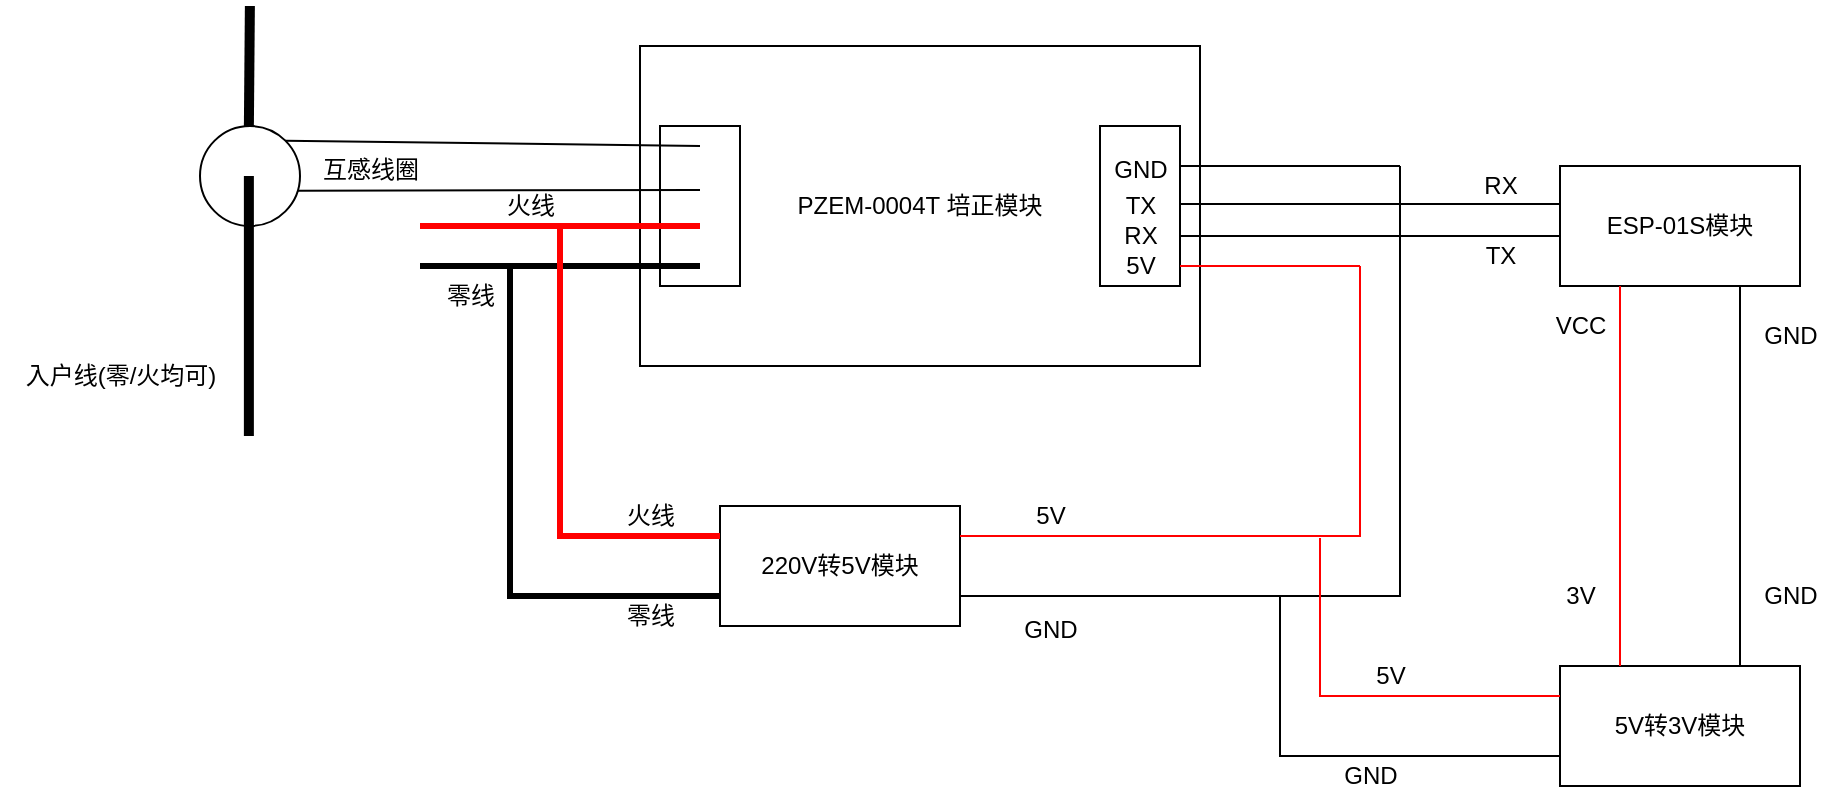 <mxfile version="20.8.20" type="github">
  <diagram name="第 1 页" id="Lntknp9k6hRy_xTv5RLL">
    <mxGraphModel dx="2154" dy="851" grid="1" gridSize="10" guides="1" tooltips="1" connect="1" arrows="1" fold="1" page="1" pageScale="1" pageWidth="827" pageHeight="1169" math="0" shadow="0">
      <root>
        <mxCell id="0" />
        <mxCell id="1" parent="0" />
        <mxCell id="I7-PQ7A9hoyi_Go-iEmm-3" value="PZEM-0004T 培正模块" style="rounded=0;whiteSpace=wrap;html=1;" vertex="1" parent="1">
          <mxGeometry x="240" y="180" width="280" height="160" as="geometry" />
        </mxCell>
        <mxCell id="I7-PQ7A9hoyi_Go-iEmm-4" value="" style="rounded=0;whiteSpace=wrap;html=1;" vertex="1" parent="1">
          <mxGeometry x="470" y="220" width="40" height="80" as="geometry" />
        </mxCell>
        <mxCell id="I7-PQ7A9hoyi_Go-iEmm-5" value="" style="rounded=0;whiteSpace=wrap;html=1;" vertex="1" parent="1">
          <mxGeometry x="250" y="220" width="40" height="80" as="geometry" />
        </mxCell>
        <mxCell id="I7-PQ7A9hoyi_Go-iEmm-1" value="" style="endArrow=none;html=1;rounded=0;strokeWidth=3;strokeColor=#FF0000;" edge="1" parent="1">
          <mxGeometry width="50" height="50" relative="1" as="geometry">
            <mxPoint x="130" y="270" as="sourcePoint" />
            <mxPoint x="270" y="270" as="targetPoint" />
          </mxGeometry>
        </mxCell>
        <mxCell id="I7-PQ7A9hoyi_Go-iEmm-2" value="" style="endArrow=none;html=1;rounded=0;strokeWidth=3;" edge="1" parent="1">
          <mxGeometry width="50" height="50" relative="1" as="geometry">
            <mxPoint x="130" y="290" as="sourcePoint" />
            <mxPoint x="270" y="290" as="targetPoint" />
          </mxGeometry>
        </mxCell>
        <mxCell id="I7-PQ7A9hoyi_Go-iEmm-7" value="" style="endArrow=none;html=1;rounded=0;strokeWidth=1;exitX=0.964;exitY=0.647;exitDx=0;exitDy=0;exitPerimeter=0;" edge="1" parent="1" source="I7-PQ7A9hoyi_Go-iEmm-9">
          <mxGeometry width="50" height="50" relative="1" as="geometry">
            <mxPoint x="150" y="250" as="sourcePoint" />
            <mxPoint x="270" y="252" as="targetPoint" />
          </mxGeometry>
        </mxCell>
        <mxCell id="I7-PQ7A9hoyi_Go-iEmm-8" value="" style="endArrow=none;html=1;rounded=0;strokeWidth=1;exitX=1;exitY=0;exitDx=0;exitDy=0;" edge="1" parent="1" source="I7-PQ7A9hoyi_Go-iEmm-9">
          <mxGeometry width="50" height="50" relative="1" as="geometry">
            <mxPoint x="50" y="230" as="sourcePoint" />
            <mxPoint x="270" y="230" as="targetPoint" />
          </mxGeometry>
        </mxCell>
        <mxCell id="I7-PQ7A9hoyi_Go-iEmm-9" value="" style="ellipse;whiteSpace=wrap;html=1;aspect=fixed;" vertex="1" parent="1">
          <mxGeometry x="20" y="220" width="50" height="50" as="geometry" />
        </mxCell>
        <mxCell id="I7-PQ7A9hoyi_Go-iEmm-11" value="零线" style="text;html=1;align=center;verticalAlign=middle;resizable=0;points=[];autosize=1;strokeColor=none;fillColor=none;" vertex="1" parent="1">
          <mxGeometry x="130" y="290" width="50" height="30" as="geometry" />
        </mxCell>
        <mxCell id="I7-PQ7A9hoyi_Go-iEmm-13" value="火线" style="text;html=1;align=center;verticalAlign=middle;resizable=0;points=[];autosize=1;strokeColor=none;fillColor=none;" vertex="1" parent="1">
          <mxGeometry x="160" y="245" width="50" height="30" as="geometry" />
        </mxCell>
        <mxCell id="I7-PQ7A9hoyi_Go-iEmm-15" value="互感线圈" style="text;html=1;align=center;verticalAlign=middle;resizable=0;points=[];autosize=1;strokeColor=none;fillColor=none;" vertex="1" parent="1">
          <mxGeometry x="70" y="227" width="70" height="30" as="geometry" />
        </mxCell>
        <mxCell id="I7-PQ7A9hoyi_Go-iEmm-18" value="" style="endArrow=none;html=1;rounded=0;strokeColor=#000000;strokeWidth=5;" edge="1" parent="1">
          <mxGeometry width="50" height="50" relative="1" as="geometry">
            <mxPoint x="44.44" y="375" as="sourcePoint" />
            <mxPoint x="44.44" y="245" as="targetPoint" />
          </mxGeometry>
        </mxCell>
        <mxCell id="I7-PQ7A9hoyi_Go-iEmm-19" value="" style="endArrow=none;html=1;rounded=0;strokeColor=#000000;strokeWidth=5;" edge="1" parent="1">
          <mxGeometry width="50" height="50" relative="1" as="geometry">
            <mxPoint x="44.44" y="220" as="sourcePoint" />
            <mxPoint x="44.94" y="160" as="targetPoint" />
          </mxGeometry>
        </mxCell>
        <mxCell id="I7-PQ7A9hoyi_Go-iEmm-20" value="入户线(零/火均可)" style="text;html=1;align=center;verticalAlign=middle;resizable=0;points=[];autosize=1;strokeColor=none;fillColor=none;" vertex="1" parent="1">
          <mxGeometry x="-80" y="330" width="120" height="30" as="geometry" />
        </mxCell>
        <mxCell id="I7-PQ7A9hoyi_Go-iEmm-23" value="" style="endArrow=none;html=1;rounded=0;strokeColor=#000000;strokeWidth=1;exitX=1;exitY=0.25;exitDx=0;exitDy=0;" edge="1" parent="1" source="I7-PQ7A9hoyi_Go-iEmm-4">
          <mxGeometry width="50" height="50" relative="1" as="geometry">
            <mxPoint x="490" y="199.289" as="sourcePoint" />
            <mxPoint x="620" y="240" as="targetPoint" />
          </mxGeometry>
        </mxCell>
        <mxCell id="I7-PQ7A9hoyi_Go-iEmm-24" value="" style="endArrow=none;html=1;rounded=0;strokeColor=#000000;strokeWidth=1;exitX=1;exitY=0.25;exitDx=0;exitDy=0;" edge="1" parent="1">
          <mxGeometry width="50" height="50" relative="1" as="geometry">
            <mxPoint x="510" y="259" as="sourcePoint" />
            <mxPoint x="700" y="259" as="targetPoint" />
          </mxGeometry>
        </mxCell>
        <mxCell id="I7-PQ7A9hoyi_Go-iEmm-25" value="" style="endArrow=none;html=1;rounded=0;strokeColor=#000000;strokeWidth=1;exitX=1;exitY=0.25;exitDx=0;exitDy=0;" edge="1" parent="1">
          <mxGeometry width="50" height="50" relative="1" as="geometry">
            <mxPoint x="510" y="275" as="sourcePoint" />
            <mxPoint x="700" y="275" as="targetPoint" />
          </mxGeometry>
        </mxCell>
        <mxCell id="I7-PQ7A9hoyi_Go-iEmm-26" value="" style="endArrow=none;html=1;rounded=0;strokeColor=#FF0000;strokeWidth=1;exitX=1;exitY=0.25;exitDx=0;exitDy=0;" edge="1" parent="1">
          <mxGeometry width="50" height="50" relative="1" as="geometry">
            <mxPoint x="510" y="290" as="sourcePoint" />
            <mxPoint x="600" y="290" as="targetPoint" />
          </mxGeometry>
        </mxCell>
        <mxCell id="I7-PQ7A9hoyi_Go-iEmm-27" value="GND" style="text;html=1;align=center;verticalAlign=middle;resizable=0;points=[];autosize=1;strokeColor=none;fillColor=none;" vertex="1" parent="1">
          <mxGeometry x="465" y="227" width="50" height="30" as="geometry" />
        </mxCell>
        <mxCell id="I7-PQ7A9hoyi_Go-iEmm-28" value="5V" style="text;html=1;align=center;verticalAlign=middle;resizable=0;points=[];autosize=1;strokeColor=none;fillColor=none;" vertex="1" parent="1">
          <mxGeometry x="470" y="275" width="40" height="30" as="geometry" />
        </mxCell>
        <mxCell id="I7-PQ7A9hoyi_Go-iEmm-29" value="TX" style="text;html=1;align=center;verticalAlign=middle;resizable=0;points=[];autosize=1;strokeColor=none;fillColor=none;" vertex="1" parent="1">
          <mxGeometry x="470" y="245" width="40" height="30" as="geometry" />
        </mxCell>
        <mxCell id="I7-PQ7A9hoyi_Go-iEmm-30" value="RX" style="text;html=1;align=center;verticalAlign=middle;resizable=0;points=[];autosize=1;strokeColor=none;fillColor=none;" vertex="1" parent="1">
          <mxGeometry x="470" y="260" width="40" height="30" as="geometry" />
        </mxCell>
        <mxCell id="I7-PQ7A9hoyi_Go-iEmm-31" value="220V转5V模块" style="rounded=0;whiteSpace=wrap;html=1;" vertex="1" parent="1">
          <mxGeometry x="280" y="410" width="120" height="60" as="geometry" />
        </mxCell>
        <mxCell id="I7-PQ7A9hoyi_Go-iEmm-33" value="" style="endArrow=none;html=1;rounded=0;strokeColor=#FF0000;strokeWidth=3;exitX=0;exitY=0.25;exitDx=0;exitDy=0;" edge="1" parent="1" source="I7-PQ7A9hoyi_Go-iEmm-31">
          <mxGeometry width="50" height="50" relative="1" as="geometry">
            <mxPoint x="150" y="320" as="sourcePoint" />
            <mxPoint x="200" y="270" as="targetPoint" />
            <Array as="points">
              <mxPoint x="200" y="425" />
            </Array>
          </mxGeometry>
        </mxCell>
        <mxCell id="I7-PQ7A9hoyi_Go-iEmm-34" value="" style="endArrow=none;html=1;rounded=0;strokeColor=#000000;strokeWidth=3;entryX=0.9;entryY=0.033;entryDx=0;entryDy=0;entryPerimeter=0;exitX=0;exitY=0.75;exitDx=0;exitDy=0;" edge="1" parent="1" source="I7-PQ7A9hoyi_Go-iEmm-31" target="I7-PQ7A9hoyi_Go-iEmm-11">
          <mxGeometry width="50" height="50" relative="1" as="geometry">
            <mxPoint x="280" y="410" as="sourcePoint" />
            <mxPoint x="330" y="360" as="targetPoint" />
            <Array as="points">
              <mxPoint x="175" y="455" />
            </Array>
          </mxGeometry>
        </mxCell>
        <mxCell id="I7-PQ7A9hoyi_Go-iEmm-35" value="" style="endArrow=none;html=1;rounded=0;strokeColor=#FF0000;strokeWidth=1;exitX=1;exitY=0.25;exitDx=0;exitDy=0;" edge="1" parent="1" source="I7-PQ7A9hoyi_Go-iEmm-31">
          <mxGeometry width="50" height="50" relative="1" as="geometry">
            <mxPoint x="340" y="410" as="sourcePoint" />
            <mxPoint x="600" y="290" as="targetPoint" />
            <Array as="points">
              <mxPoint x="600" y="425" />
            </Array>
          </mxGeometry>
        </mxCell>
        <mxCell id="I7-PQ7A9hoyi_Go-iEmm-36" value="" style="endArrow=none;html=1;rounded=0;strokeColor=#000000;strokeWidth=1;exitX=1;exitY=0.75;exitDx=0;exitDy=0;" edge="1" parent="1" source="I7-PQ7A9hoyi_Go-iEmm-31">
          <mxGeometry width="50" height="50" relative="1" as="geometry">
            <mxPoint x="340" y="410" as="sourcePoint" />
            <mxPoint x="620" y="240" as="targetPoint" />
            <Array as="points">
              <mxPoint x="620" y="455" />
              <mxPoint x="620" y="350" />
            </Array>
          </mxGeometry>
        </mxCell>
        <mxCell id="I7-PQ7A9hoyi_Go-iEmm-37" value="火线" style="text;html=1;align=center;verticalAlign=middle;resizable=0;points=[];autosize=1;strokeColor=none;fillColor=none;" vertex="1" parent="1">
          <mxGeometry x="220" y="400" width="50" height="30" as="geometry" />
        </mxCell>
        <mxCell id="I7-PQ7A9hoyi_Go-iEmm-38" value="零线" style="text;html=1;align=center;verticalAlign=middle;resizable=0;points=[];autosize=1;strokeColor=none;fillColor=none;" vertex="1" parent="1">
          <mxGeometry x="220" y="450" width="50" height="30" as="geometry" />
        </mxCell>
        <mxCell id="I7-PQ7A9hoyi_Go-iEmm-39" value="5V" style="text;html=1;align=center;verticalAlign=middle;resizable=0;points=[];autosize=1;strokeColor=none;fillColor=none;" vertex="1" parent="1">
          <mxGeometry x="425" y="400" width="40" height="30" as="geometry" />
        </mxCell>
        <mxCell id="I7-PQ7A9hoyi_Go-iEmm-40" value="GND" style="text;html=1;align=center;verticalAlign=middle;resizable=0;points=[];autosize=1;strokeColor=none;fillColor=none;" vertex="1" parent="1">
          <mxGeometry x="420" y="457" width="50" height="30" as="geometry" />
        </mxCell>
        <mxCell id="I7-PQ7A9hoyi_Go-iEmm-42" value="ESP-01S模块" style="rounded=0;whiteSpace=wrap;html=1;" vertex="1" parent="1">
          <mxGeometry x="700" y="240" width="120" height="60" as="geometry" />
        </mxCell>
        <mxCell id="I7-PQ7A9hoyi_Go-iEmm-43" value="5V转3V模块" style="rounded=0;whiteSpace=wrap;html=1;" vertex="1" parent="1">
          <mxGeometry x="700" y="490" width="120" height="60" as="geometry" />
        </mxCell>
        <mxCell id="I7-PQ7A9hoyi_Go-iEmm-44" value="" style="endArrow=none;html=1;rounded=0;strokeColor=#000000;strokeWidth=1;exitX=0;exitY=0.75;exitDx=0;exitDy=0;" edge="1" parent="1" source="I7-PQ7A9hoyi_Go-iEmm-43">
          <mxGeometry width="50" height="50" relative="1" as="geometry">
            <mxPoint x="500" y="510" as="sourcePoint" />
            <mxPoint x="560" y="455" as="targetPoint" />
            <Array as="points">
              <mxPoint x="560" y="535" />
            </Array>
          </mxGeometry>
        </mxCell>
        <mxCell id="I7-PQ7A9hoyi_Go-iEmm-45" value="GND" style="text;html=1;align=center;verticalAlign=middle;resizable=0;points=[];autosize=1;strokeColor=none;fillColor=none;" vertex="1" parent="1">
          <mxGeometry x="580" y="530" width="50" height="30" as="geometry" />
        </mxCell>
        <mxCell id="I7-PQ7A9hoyi_Go-iEmm-46" value="" style="endArrow=none;html=1;rounded=0;strokeColor=#FF0000;strokeWidth=1;entryX=0;entryY=0.25;entryDx=0;entryDy=0;" edge="1" parent="1" target="I7-PQ7A9hoyi_Go-iEmm-43">
          <mxGeometry width="50" height="50" relative="1" as="geometry">
            <mxPoint x="580" y="426" as="sourcePoint" />
            <mxPoint x="690" y="500" as="targetPoint" />
            <Array as="points">
              <mxPoint x="580" y="505" />
            </Array>
          </mxGeometry>
        </mxCell>
        <mxCell id="I7-PQ7A9hoyi_Go-iEmm-47" value="5V" style="text;html=1;align=center;verticalAlign=middle;resizable=0;points=[];autosize=1;strokeColor=none;fillColor=none;" vertex="1" parent="1">
          <mxGeometry x="595" y="480" width="40" height="30" as="geometry" />
        </mxCell>
        <mxCell id="I7-PQ7A9hoyi_Go-iEmm-49" value="" style="endArrow=none;html=1;rounded=0;strokeColor=#FF0000;strokeWidth=1;entryX=0.25;entryY=1;entryDx=0;entryDy=0;" edge="1" parent="1" target="I7-PQ7A9hoyi_Go-iEmm-42">
          <mxGeometry width="50" height="50" relative="1" as="geometry">
            <mxPoint x="730" y="490" as="sourcePoint" />
            <mxPoint x="780" y="440" as="targetPoint" />
          </mxGeometry>
        </mxCell>
        <mxCell id="I7-PQ7A9hoyi_Go-iEmm-50" value="" style="endArrow=none;html=1;rounded=0;strokeColor=#000000;strokeWidth=1;entryX=0.75;entryY=1;entryDx=0;entryDy=0;" edge="1" parent="1" target="I7-PQ7A9hoyi_Go-iEmm-42">
          <mxGeometry width="50" height="50" relative="1" as="geometry">
            <mxPoint x="790" y="490" as="sourcePoint" />
            <mxPoint x="840" y="440" as="targetPoint" />
          </mxGeometry>
        </mxCell>
        <mxCell id="I7-PQ7A9hoyi_Go-iEmm-51" value="3V" style="text;html=1;align=center;verticalAlign=middle;resizable=0;points=[];autosize=1;strokeColor=none;fillColor=none;" vertex="1" parent="1">
          <mxGeometry x="690" y="440" width="40" height="30" as="geometry" />
        </mxCell>
        <mxCell id="I7-PQ7A9hoyi_Go-iEmm-52" value="GND" style="text;html=1;align=center;verticalAlign=middle;resizable=0;points=[];autosize=1;strokeColor=none;fillColor=none;" vertex="1" parent="1">
          <mxGeometry x="790" y="440" width="50" height="30" as="geometry" />
        </mxCell>
        <mxCell id="I7-PQ7A9hoyi_Go-iEmm-53" value="VCC" style="text;html=1;align=center;verticalAlign=middle;resizable=0;points=[];autosize=1;strokeColor=none;fillColor=none;" vertex="1" parent="1">
          <mxGeometry x="685" y="305" width="50" height="30" as="geometry" />
        </mxCell>
        <mxCell id="I7-PQ7A9hoyi_Go-iEmm-54" value="GND" style="text;html=1;align=center;verticalAlign=middle;resizable=0;points=[];autosize=1;strokeColor=none;fillColor=none;" vertex="1" parent="1">
          <mxGeometry x="790" y="310" width="50" height="30" as="geometry" />
        </mxCell>
        <mxCell id="I7-PQ7A9hoyi_Go-iEmm-55" value="RX" style="text;html=1;align=center;verticalAlign=middle;resizable=0;points=[];autosize=1;strokeColor=none;fillColor=none;" vertex="1" parent="1">
          <mxGeometry x="650" y="235" width="40" height="30" as="geometry" />
        </mxCell>
        <mxCell id="I7-PQ7A9hoyi_Go-iEmm-56" value="TX" style="text;html=1;align=center;verticalAlign=middle;resizable=0;points=[];autosize=1;strokeColor=none;fillColor=none;" vertex="1" parent="1">
          <mxGeometry x="650" y="270" width="40" height="30" as="geometry" />
        </mxCell>
      </root>
    </mxGraphModel>
  </diagram>
</mxfile>
